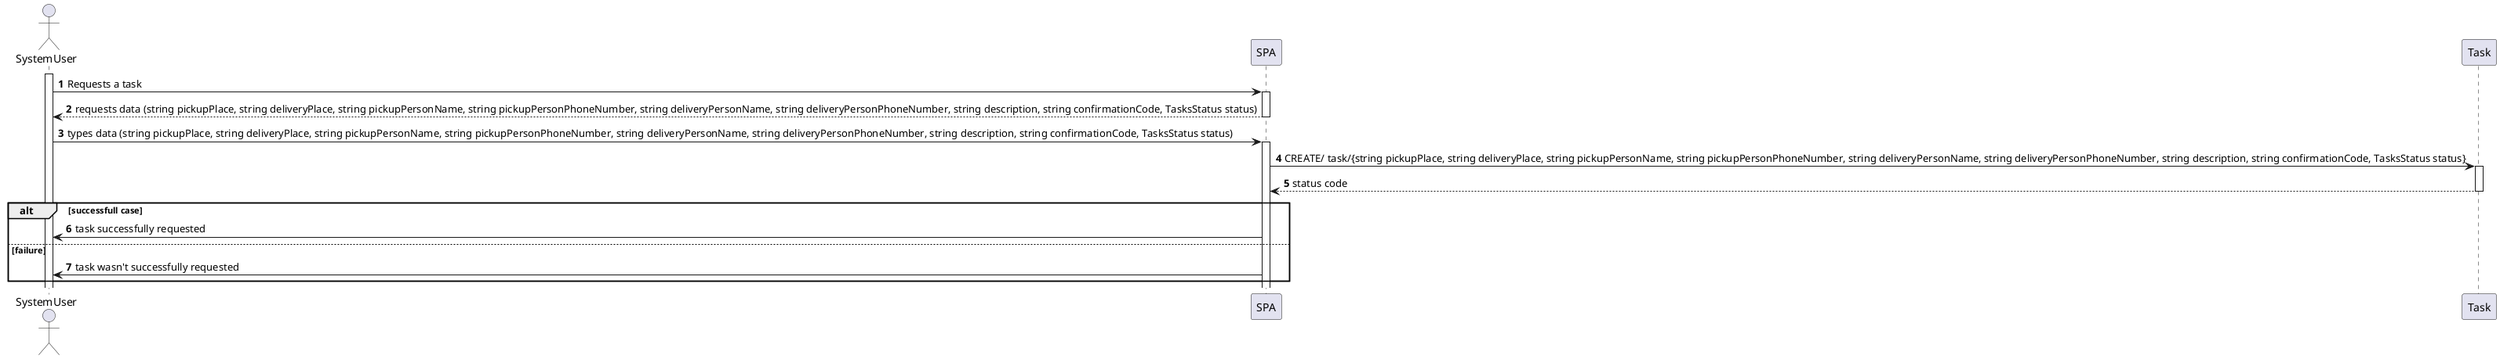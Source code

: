 @startuml

autonumber

actor SystemUser
activate SystemUser
SystemUser -> SPA : Requests a task
activate SPA
SPA --> SystemUser : requests data (string pickupPlace, string deliveryPlace, string pickupPersonName, string pickupPersonPhoneNumber, string deliveryPersonName, string deliveryPersonPhoneNumber, string description, string confirmationCode, TasksStatus status)
deactivate SPA
SystemUser -> SPA : types data (string pickupPlace, string deliveryPlace, string pickupPersonName, string pickupPersonPhoneNumber, string deliveryPersonName, string deliveryPersonPhoneNumber, string description, string confirmationCode, TasksStatus status)
activate SPA

SPA -> Task : CREATE/ task/{string pickupPlace, string deliveryPlace, string pickupPersonName, string pickupPersonPhoneNumber, string deliveryPersonName, string deliveryPersonPhoneNumber, string description, string confirmationCode, TasksStatus status}
activate Task
Task --> SPA : status code
deactivate Task

alt successfull case
    SPA -> SystemUser : task successfully requested
else failure
    SPA -> SystemUser : task wasn't successfully requested
end


@enduml